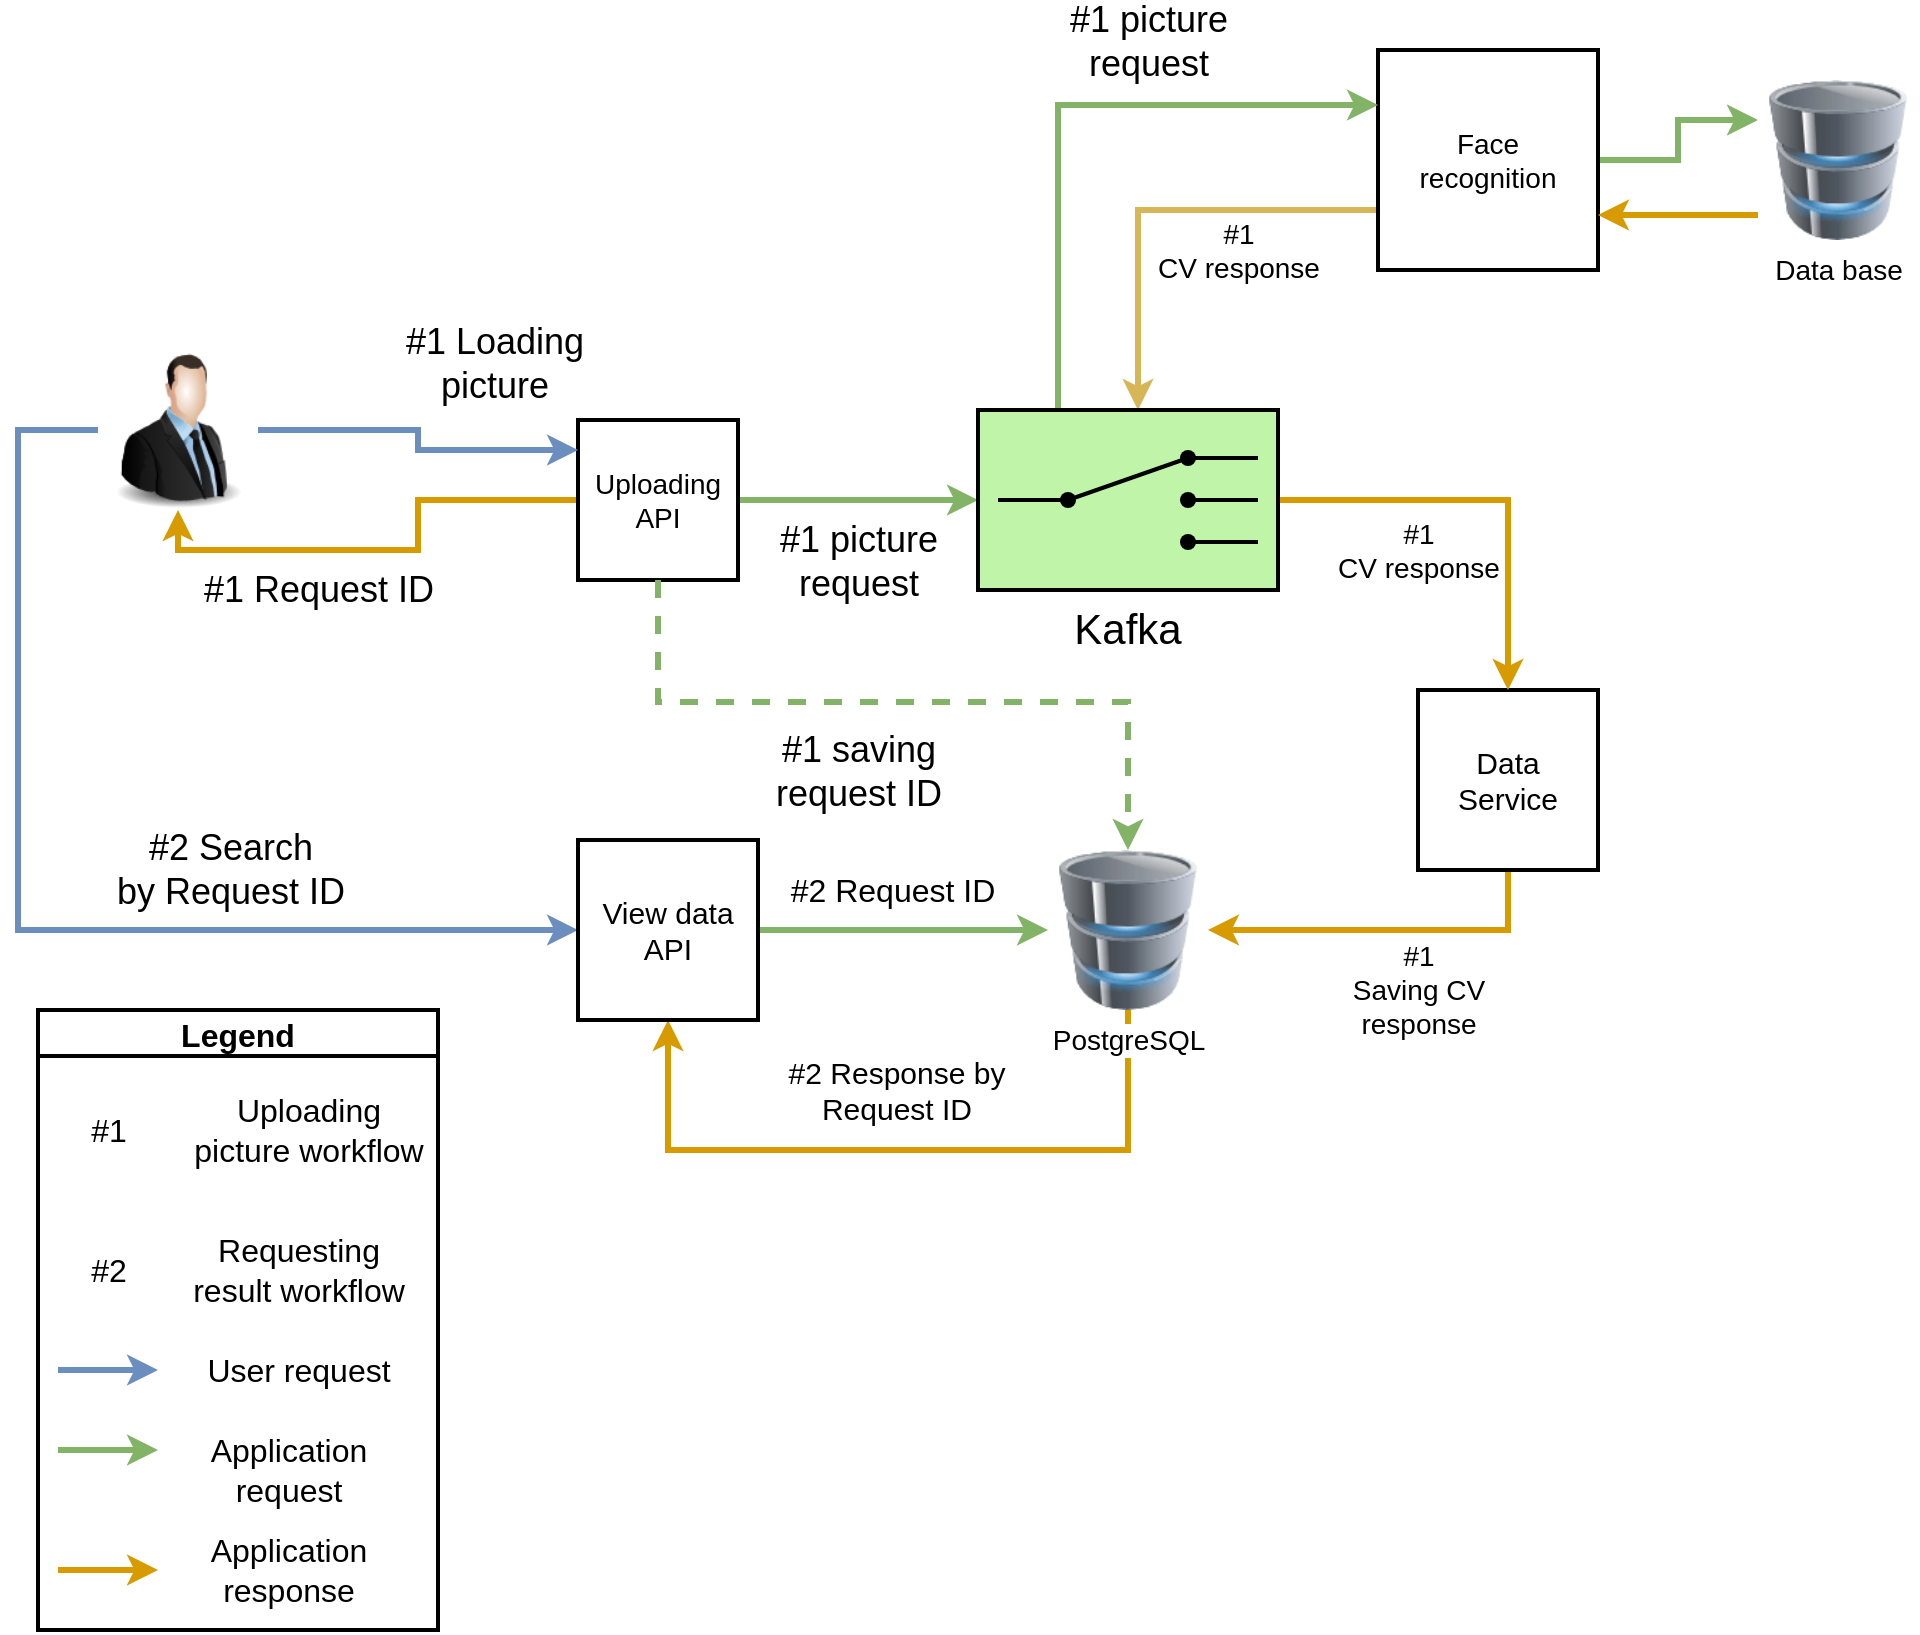 <mxfile version="13.7.7" type="github">
  <diagram id="1TLgJJZaeOaR_Wd8QN8c" name="Page-1">
    <mxGraphModel dx="1383" dy="747" grid="1" gridSize="10" guides="1" tooltips="1" connect="1" arrows="1" fold="1" page="1" pageScale="1" pageWidth="850" pageHeight="1100" math="0" shadow="0">
      <root>
        <mxCell id="0" />
        <mxCell id="1" parent="0" />
        <mxCell id="hnMYHh887KvoQdc2plN0-47" style="edgeStyle=orthogonalEdgeStyle;rounded=0;orthogonalLoop=1;jettySize=auto;html=1;entryX=0;entryY=0.5;entryDx=0;entryDy=0;entryPerimeter=0;fontSize=21;fillColor=#d5e8d4;strokeColor=#82b366;strokeWidth=3;" edge="1" parent="1" source="hnMYHh887KvoQdc2plN0-14" target="hnMYHh887KvoQdc2plN0-46">
          <mxGeometry relative="1" as="geometry" />
        </mxCell>
        <mxCell id="hnMYHh887KvoQdc2plN0-49" value="#1 picture&lt;div style=&quot;font-size: 18px;&quot;&gt;request&lt;br style=&quot;font-size: 18px;&quot;&gt;&lt;/div&gt;" style="edgeLabel;html=1;align=center;verticalAlign=middle;resizable=0;points=[];fontSize=18;" vertex="1" connectable="0" parent="hnMYHh887KvoQdc2plN0-47">
          <mxGeometry x="-0.283" y="-1" relative="1" as="geometry">
            <mxPoint x="17" y="30" as="offset" />
          </mxGeometry>
        </mxCell>
        <mxCell id="hnMYHh887KvoQdc2plN0-66" style="edgeStyle=orthogonalEdgeStyle;rounded=0;orthogonalLoop=1;jettySize=auto;html=1;entryX=0.5;entryY=1;entryDx=0;entryDy=0;strokeWidth=3;fontSize=18;fillColor=#ffe6cc;strokeColor=#d79b00;" edge="1" parent="1" source="hnMYHh887KvoQdc2plN0-14" target="hnMYHh887KvoQdc2plN0-53">
          <mxGeometry relative="1" as="geometry" />
        </mxCell>
        <mxCell id="hnMYHh887KvoQdc2plN0-67" value="#1 Request ID" style="edgeLabel;html=1;align=center;verticalAlign=middle;resizable=0;points=[];fontSize=18;" vertex="1" connectable="0" parent="hnMYHh887KvoQdc2plN0-66">
          <mxGeometry x="0.151" relative="1" as="geometry">
            <mxPoint x="-14" y="20" as="offset" />
          </mxGeometry>
        </mxCell>
        <mxCell id="hnMYHh887KvoQdc2plN0-14" value="&lt;div style=&quot;font-size: 14px&quot;&gt;Uploading&lt;/div&gt;&lt;div&gt; API&lt;br&gt;&lt;/div&gt;" style="whiteSpace=wrap;html=1;aspect=fixed;strokeWidth=2;fontSize=14;" vertex="1" parent="1">
          <mxGeometry x="310" y="219" width="80" height="80" as="geometry" />
        </mxCell>
        <mxCell id="hnMYHh887KvoQdc2plN0-51" style="edgeStyle=orthogonalEdgeStyle;rounded=0;orthogonalLoop=1;jettySize=auto;html=1;strokeWidth=3;fontSize=21;fillColor=#fff2cc;strokeColor=#d6b656;" edge="1" parent="1" source="hnMYHh887KvoQdc2plN0-15" target="hnMYHh887KvoQdc2plN0-46">
          <mxGeometry relative="1" as="geometry">
            <mxPoint x="680" y="214" as="targetPoint" />
            <Array as="points">
              <mxPoint x="590" y="114" />
            </Array>
          </mxGeometry>
        </mxCell>
        <mxCell id="hnMYHh887KvoQdc2plN0-56" value="&lt;div&gt;#1&lt;/div&gt;&lt;div&gt;CV response&lt;/div&gt;" style="edgeLabel;html=1;align=center;verticalAlign=middle;resizable=0;points=[];fontSize=14;" vertex="1" connectable="0" parent="hnMYHh887KvoQdc2plN0-51">
          <mxGeometry x="-0.255" y="-2" relative="1" as="geometry">
            <mxPoint x="12" y="22" as="offset" />
          </mxGeometry>
        </mxCell>
        <mxCell id="hnMYHh887KvoQdc2plN0-95" style="edgeStyle=orthogonalEdgeStyle;rounded=0;orthogonalLoop=1;jettySize=auto;html=1;entryX=0;entryY=0.25;entryDx=0;entryDy=0;strokeWidth=3;fontSize=16;fillColor=#d5e8d4;strokeColor=#82b366;" edge="1" parent="1" source="hnMYHh887KvoQdc2plN0-15" target="hnMYHh887KvoQdc2plN0-93">
          <mxGeometry relative="1" as="geometry" />
        </mxCell>
        <mxCell id="hnMYHh887KvoQdc2plN0-15" value="&lt;div&gt;Face &lt;br&gt;&lt;/div&gt;&lt;div&gt;recognition&lt;/div&gt;" style="whiteSpace=wrap;html=1;aspect=fixed;strokeWidth=2;fontSize=14;" vertex="1" parent="1">
          <mxGeometry x="710" y="34" width="110" height="110" as="geometry" />
        </mxCell>
        <mxCell id="hnMYHh887KvoQdc2plN0-59" style="edgeStyle=orthogonalEdgeStyle;rounded=0;orthogonalLoop=1;jettySize=auto;html=1;entryX=1;entryY=0.5;entryDx=0;entryDy=0;strokeWidth=3;fontSize=14;fillColor=#ffe6cc;strokeColor=#d79b00;" edge="1" parent="1" source="hnMYHh887KvoQdc2plN0-16" target="hnMYHh887KvoQdc2plN0-58">
          <mxGeometry relative="1" as="geometry">
            <Array as="points">
              <mxPoint x="775" y="474" />
            </Array>
          </mxGeometry>
        </mxCell>
        <mxCell id="hnMYHh887KvoQdc2plN0-61" value="&lt;div&gt;#1 &lt;br&gt;&lt;/div&gt;&lt;div&gt;Saving CV&lt;/div&gt;&lt;div&gt; response&lt;/div&gt;" style="edgeLabel;html=1;align=center;verticalAlign=middle;resizable=0;points=[];fontSize=14;" vertex="1" connectable="0" parent="hnMYHh887KvoQdc2plN0-59">
          <mxGeometry x="0.578" y="-1" relative="1" as="geometry">
            <mxPoint x="67" y="31" as="offset" />
          </mxGeometry>
        </mxCell>
        <mxCell id="hnMYHh887KvoQdc2plN0-16" value="&lt;div&gt;Data&lt;/div&gt;&lt;div&gt;Service&lt;/div&gt;" style="whiteSpace=wrap;html=1;aspect=fixed;strokeWidth=2;fontSize=15;" vertex="1" parent="1">
          <mxGeometry x="730" y="354" width="90" height="90" as="geometry" />
        </mxCell>
        <mxCell id="hnMYHh887KvoQdc2plN0-48" style="edgeStyle=orthogonalEdgeStyle;rounded=0;orthogonalLoop=1;jettySize=auto;html=1;entryX=0;entryY=0.25;entryDx=0;entryDy=0;fontSize=21;fillColor=#d5e8d4;strokeColor=#82b366;strokeWidth=3;" edge="1" parent="1" source="hnMYHh887KvoQdc2plN0-46" target="hnMYHh887KvoQdc2plN0-15">
          <mxGeometry relative="1" as="geometry">
            <Array as="points">
              <mxPoint x="550" y="62" />
            </Array>
          </mxGeometry>
        </mxCell>
        <mxCell id="hnMYHh887KvoQdc2plN0-50" value="&lt;div style=&quot;font-size: 18px;&quot;&gt;#1 picture&lt;/div&gt;&lt;div style=&quot;font-size: 18px;&quot;&gt;request&lt;br style=&quot;font-size: 18px;&quot;&gt;&lt;/div&gt;" style="edgeLabel;html=1;align=center;verticalAlign=middle;resizable=0;points=[];fontSize=18;" vertex="1" connectable="0" parent="hnMYHh887KvoQdc2plN0-48">
          <mxGeometry x="-0.143" y="-1" relative="1" as="geometry">
            <mxPoint x="44" y="-50" as="offset" />
          </mxGeometry>
        </mxCell>
        <mxCell id="hnMYHh887KvoQdc2plN0-52" style="edgeStyle=orthogonalEdgeStyle;rounded=0;orthogonalLoop=1;jettySize=auto;html=1;entryX=0.5;entryY=0;entryDx=0;entryDy=0;strokeWidth=3;fontSize=21;fillColor=#ffe6cc;strokeColor=#d79b00;" edge="1" parent="1" source="hnMYHh887KvoQdc2plN0-46" target="hnMYHh887KvoQdc2plN0-16">
          <mxGeometry relative="1" as="geometry" />
        </mxCell>
        <mxCell id="hnMYHh887KvoQdc2plN0-57" value="&lt;div&gt;#1 &lt;br&gt;&lt;/div&gt;&lt;div&gt;CV response&lt;/div&gt;" style="edgeLabel;html=1;align=center;verticalAlign=middle;resizable=0;points=[];fontSize=14;" vertex="1" connectable="0" parent="hnMYHh887KvoQdc2plN0-52">
          <mxGeometry x="-0.019" y="2" relative="1" as="geometry">
            <mxPoint x="-33" y="27" as="offset" />
          </mxGeometry>
        </mxCell>
        <mxCell id="hnMYHh887KvoQdc2plN0-46" value="Kafka" style="strokeWidth=2;outlineConnect=0;dashed=0;align=center;fontSize=21;fillColor=#c0f5a9;verticalLabelPosition=bottom;verticalAlign=top;shape=mxgraph.eip.content_based_router;" vertex="1" parent="1">
          <mxGeometry x="510" y="214" width="150" height="90" as="geometry" />
        </mxCell>
        <mxCell id="hnMYHh887KvoQdc2plN0-54" style="edgeStyle=orthogonalEdgeStyle;rounded=0;orthogonalLoop=1;jettySize=auto;html=1;strokeWidth=3;fontSize=21;fillColor=#dae8fc;strokeColor=#6c8ebf;" edge="1" parent="1" source="hnMYHh887KvoQdc2plN0-53">
          <mxGeometry relative="1" as="geometry">
            <mxPoint x="310" y="234" as="targetPoint" />
            <Array as="points">
              <mxPoint x="230" y="224" />
              <mxPoint x="230" y="234" />
              <mxPoint x="310" y="234" />
            </Array>
          </mxGeometry>
        </mxCell>
        <mxCell id="hnMYHh887KvoQdc2plN0-63" value="&lt;div style=&quot;font-size: 18px&quot;&gt;#1 Loading &lt;br style=&quot;font-size: 18px&quot;&gt;&lt;/div&gt;&lt;div style=&quot;font-size: 18px&quot;&gt;picture&lt;/div&gt;" style="edgeLabel;html=1;align=center;verticalAlign=middle;resizable=0;points=[];fontSize=18;" vertex="1" connectable="0" parent="hnMYHh887KvoQdc2plN0-54">
          <mxGeometry x="0.035" y="18" relative="1" as="geometry">
            <mxPoint x="20" y="-41" as="offset" />
          </mxGeometry>
        </mxCell>
        <mxCell id="hnMYHh887KvoQdc2plN0-64" style="edgeStyle=orthogonalEdgeStyle;rounded=0;orthogonalLoop=1;jettySize=auto;html=1;entryX=0;entryY=0.5;entryDx=0;entryDy=0;strokeWidth=3;fontSize=18;fillColor=#dae8fc;strokeColor=#6c8ebf;" edge="1" parent="1" source="hnMYHh887KvoQdc2plN0-53" target="hnMYHh887KvoQdc2plN0-62">
          <mxGeometry relative="1" as="geometry">
            <Array as="points">
              <mxPoint x="30" y="224" />
              <mxPoint x="30" y="474" />
            </Array>
          </mxGeometry>
        </mxCell>
        <mxCell id="hnMYHh887KvoQdc2plN0-65" value="&lt;div&gt;#2 Search &lt;br&gt;&lt;/div&gt;&lt;div&gt;by Request ID&lt;br&gt;&lt;/div&gt;" style="edgeLabel;html=1;align=center;verticalAlign=middle;resizable=0;points=[];fontSize=18;" vertex="1" connectable="0" parent="hnMYHh887KvoQdc2plN0-64">
          <mxGeometry x="0.348" y="2" relative="1" as="geometry">
            <mxPoint x="12" y="-28" as="offset" />
          </mxGeometry>
        </mxCell>
        <mxCell id="hnMYHh887KvoQdc2plN0-53" value="" style="image;html=1;image=img/lib/clip_art/people/Suit_Man_128x128.png;fontSize=21;" vertex="1" parent="1">
          <mxGeometry x="70" y="184" width="80" height="80" as="geometry" />
        </mxCell>
        <mxCell id="hnMYHh887KvoQdc2plN0-71" style="edgeStyle=orthogonalEdgeStyle;rounded=0;orthogonalLoop=1;jettySize=auto;html=1;entryX=0.5;entryY=1;entryDx=0;entryDy=0;strokeWidth=3;fontSize=18;fillColor=#ffe6cc;strokeColor=#d79b00;" edge="1" parent="1" source="hnMYHh887KvoQdc2plN0-58" target="hnMYHh887KvoQdc2plN0-62">
          <mxGeometry relative="1" as="geometry">
            <Array as="points">
              <mxPoint x="585" y="584" />
              <mxPoint x="355" y="584" />
            </Array>
          </mxGeometry>
        </mxCell>
        <mxCell id="hnMYHh887KvoQdc2plN0-72" value="&lt;div style=&quot;font-size: 15px&quot;&gt;#2 Response by &lt;br style=&quot;font-size: 15px&quot;&gt;&lt;/div&gt;&lt;div style=&quot;font-size: 15px&quot;&gt;Request ID&lt;br style=&quot;font-size: 15px&quot;&gt;&lt;/div&gt;" style="edgeLabel;html=1;align=center;verticalAlign=middle;resizable=0;points=[];fontSize=15;" vertex="1" connectable="0" parent="hnMYHh887KvoQdc2plN0-71">
          <mxGeometry x="0.154" y="6" relative="1" as="geometry">
            <mxPoint x="24" y="-36" as="offset" />
          </mxGeometry>
        </mxCell>
        <mxCell id="hnMYHh887KvoQdc2plN0-58" value="PostgreSQL" style="image;html=1;image=img/lib/clip_art/computers/Database_128x128.png;strokeWidth=2;fontSize=14;" vertex="1" parent="1">
          <mxGeometry x="545" y="434" width="80" height="80" as="geometry" />
        </mxCell>
        <mxCell id="hnMYHh887KvoQdc2plN0-69" style="edgeStyle=orthogonalEdgeStyle;rounded=0;orthogonalLoop=1;jettySize=auto;html=1;strokeWidth=3;fontSize=18;fillColor=#d5e8d4;strokeColor=#82b366;" edge="1" parent="1" source="hnMYHh887KvoQdc2plN0-62" target="hnMYHh887KvoQdc2plN0-58">
          <mxGeometry relative="1" as="geometry" />
        </mxCell>
        <mxCell id="hnMYHh887KvoQdc2plN0-70" value="#2 Request ID" style="edgeLabel;html=1;align=center;verticalAlign=middle;resizable=0;points=[];fontSize=16;" vertex="1" connectable="0" parent="hnMYHh887KvoQdc2plN0-69">
          <mxGeometry x="-0.28" y="-4" relative="1" as="geometry">
            <mxPoint x="15" y="-24" as="offset" />
          </mxGeometry>
        </mxCell>
        <mxCell id="hnMYHh887KvoQdc2plN0-62" value="&lt;div&gt;View data&lt;/div&gt;&lt;div&gt;API&lt;br&gt;&lt;/div&gt;" style="whiteSpace=wrap;html=1;aspect=fixed;strokeWidth=2;fontSize=15;" vertex="1" parent="1">
          <mxGeometry x="310" y="429" width="90" height="90" as="geometry" />
        </mxCell>
        <mxCell id="hnMYHh887KvoQdc2plN0-82" value="Legend" style="swimlane;strokeWidth=2;fontSize=16;" vertex="1" parent="1">
          <mxGeometry x="40" y="514" width="200" height="310" as="geometry" />
        </mxCell>
        <mxCell id="hnMYHh887KvoQdc2plN0-83" value="&lt;div&gt;Uploading &lt;br&gt;&lt;/div&gt;&lt;div&gt;picture workflow&lt;/div&gt;" style="text;html=1;align=center;verticalAlign=middle;resizable=0;points=[];autosize=1;fontSize=16;" vertex="1" parent="hnMYHh887KvoQdc2plN0-82">
          <mxGeometry x="70" y="40" width="130" height="40" as="geometry" />
        </mxCell>
        <mxCell id="hnMYHh887KvoQdc2plN0-84" value="#1" style="text;html=1;align=center;verticalAlign=middle;resizable=0;points=[];autosize=1;fontSize=16;" vertex="1" parent="hnMYHh887KvoQdc2plN0-82">
          <mxGeometry x="20" y="50" width="30" height="20" as="geometry" />
        </mxCell>
        <mxCell id="hnMYHh887KvoQdc2plN0-85" value="#2" style="text;html=1;align=center;verticalAlign=middle;resizable=0;points=[];autosize=1;fontSize=16;" vertex="1" parent="hnMYHh887KvoQdc2plN0-82">
          <mxGeometry x="20" y="120" width="30" height="20" as="geometry" />
        </mxCell>
        <mxCell id="hnMYHh887KvoQdc2plN0-86" value="&lt;div&gt;Requesting &lt;br&gt;&lt;/div&gt;&lt;div&gt;result workflow&lt;/div&gt;" style="text;html=1;align=center;verticalAlign=middle;resizable=0;points=[];autosize=1;fontSize=16;" vertex="1" parent="hnMYHh887KvoQdc2plN0-82">
          <mxGeometry x="70" y="110" width="120" height="40" as="geometry" />
        </mxCell>
        <mxCell id="hnMYHh887KvoQdc2plN0-87" value="" style="endArrow=classic;html=1;strokeWidth=3;fontSize=16;fillColor=#dae8fc;strokeColor=#6c8ebf;" edge="1" parent="hnMYHh887KvoQdc2plN0-82">
          <mxGeometry width="50" height="50" relative="1" as="geometry">
            <mxPoint x="10" y="180" as="sourcePoint" />
            <mxPoint x="60" y="180" as="targetPoint" />
          </mxGeometry>
        </mxCell>
        <mxCell id="hnMYHh887KvoQdc2plN0-88" value="User request" style="text;html=1;align=center;verticalAlign=middle;resizable=0;points=[];autosize=1;fontSize=16;" vertex="1" parent="hnMYHh887KvoQdc2plN0-82">
          <mxGeometry x="75" y="170" width="110" height="20" as="geometry" />
        </mxCell>
        <mxCell id="hnMYHh887KvoQdc2plN0-89" value="" style="endArrow=classic;html=1;strokeWidth=3;fontSize=16;fillColor=#d5e8d4;strokeColor=#82b366;" edge="1" parent="hnMYHh887KvoQdc2plN0-82">
          <mxGeometry width="50" height="50" relative="1" as="geometry">
            <mxPoint x="10" y="220" as="sourcePoint" />
            <mxPoint x="60" y="220" as="targetPoint" />
          </mxGeometry>
        </mxCell>
        <mxCell id="hnMYHh887KvoQdc2plN0-90" value="&lt;div&gt;Application &lt;br&gt;&lt;/div&gt;&lt;div&gt;request&lt;/div&gt;" style="text;html=1;align=center;verticalAlign=middle;resizable=0;points=[];autosize=1;fontSize=16;" vertex="1" parent="hnMYHh887KvoQdc2plN0-82">
          <mxGeometry x="75" y="210" width="100" height="40" as="geometry" />
        </mxCell>
        <mxCell id="hnMYHh887KvoQdc2plN0-91" value="" style="endArrow=classic;html=1;strokeWidth=3;fontSize=16;fillColor=#ffe6cc;strokeColor=#d79b00;" edge="1" parent="hnMYHh887KvoQdc2plN0-82">
          <mxGeometry width="50" height="50" relative="1" as="geometry">
            <mxPoint x="10" y="280" as="sourcePoint" />
            <mxPoint x="60" y="280" as="targetPoint" />
          </mxGeometry>
        </mxCell>
        <mxCell id="hnMYHh887KvoQdc2plN0-92" value="&lt;div&gt;Application&lt;/div&gt;&lt;div&gt;response&lt;br&gt;&lt;/div&gt;" style="text;html=1;align=center;verticalAlign=middle;resizable=0;points=[];autosize=1;fontSize=16;" vertex="1" parent="hnMYHh887KvoQdc2plN0-82">
          <mxGeometry x="75" y="260" width="100" height="40" as="geometry" />
        </mxCell>
        <mxCell id="hnMYHh887KvoQdc2plN0-96" style="edgeStyle=orthogonalEdgeStyle;rounded=0;orthogonalLoop=1;jettySize=auto;html=1;entryX=1;entryY=0.75;entryDx=0;entryDy=0;strokeWidth=3;fontSize=16;fillColor=#ffe6cc;strokeColor=#d79b00;" edge="1" parent="1" source="hnMYHh887KvoQdc2plN0-93" target="hnMYHh887KvoQdc2plN0-15">
          <mxGeometry relative="1" as="geometry">
            <Array as="points">
              <mxPoint x="860" y="117" />
            </Array>
          </mxGeometry>
        </mxCell>
        <mxCell id="hnMYHh887KvoQdc2plN0-93" value="Data base" style="image;html=1;image=img/lib/clip_art/computers/Database_128x128.png;strokeWidth=2;fontSize=14;" vertex="1" parent="1">
          <mxGeometry x="900" y="49" width="80" height="80" as="geometry" />
        </mxCell>
        <mxCell id="hnMYHh887KvoQdc2plN0-97" style="edgeStyle=orthogonalEdgeStyle;rounded=0;orthogonalLoop=1;jettySize=auto;html=1;entryX=0.5;entryY=0;entryDx=0;entryDy=0;fontSize=21;fillColor=#d5e8d4;strokeColor=#82b366;strokeWidth=3;exitX=0.5;exitY=1;exitDx=0;exitDy=0;dashed=1;" edge="1" parent="1" source="hnMYHh887KvoQdc2plN0-14" target="hnMYHh887KvoQdc2plN0-58">
          <mxGeometry relative="1" as="geometry">
            <mxPoint x="400" y="269" as="sourcePoint" />
            <mxPoint x="520" y="269" as="targetPoint" />
            <Array as="points">
              <mxPoint x="350" y="360" />
              <mxPoint x="585" y="360" />
            </Array>
          </mxGeometry>
        </mxCell>
        <mxCell id="hnMYHh887KvoQdc2plN0-98" value="#1 saving&lt;div style=&quot;font-size: 18px&quot;&gt;request ID&lt;br style=&quot;font-size: 18px&quot;&gt;&lt;/div&gt;" style="edgeLabel;html=1;align=center;verticalAlign=middle;resizable=0;points=[];fontSize=18;" vertex="1" connectable="0" parent="hnMYHh887KvoQdc2plN0-97">
          <mxGeometry x="-0.283" y="-1" relative="1" as="geometry">
            <mxPoint x="28" y="34" as="offset" />
          </mxGeometry>
        </mxCell>
      </root>
    </mxGraphModel>
  </diagram>
</mxfile>
